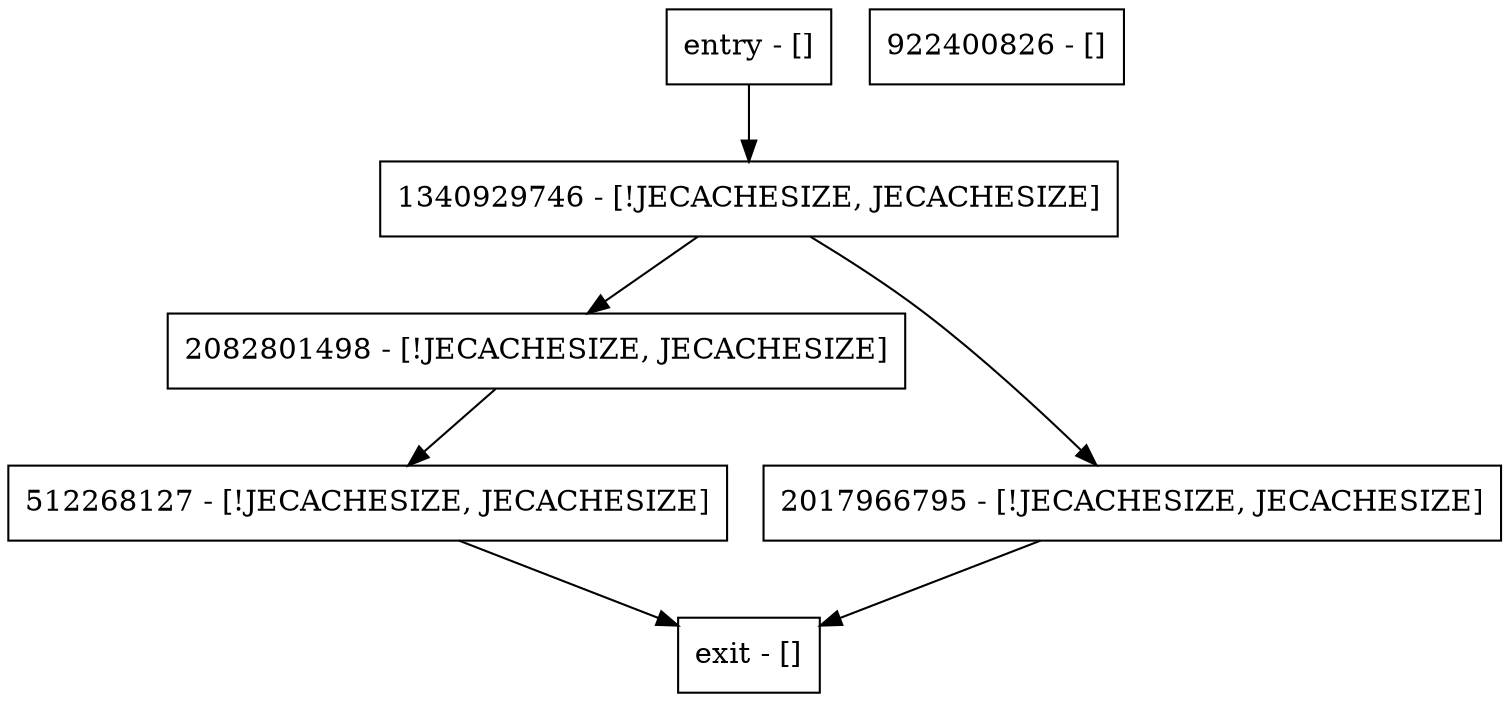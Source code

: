 digraph moveBack {
node [shape=record];
entry [label="entry - []"];
exit [label="exit - []"];
2082801498 [label="2082801498 - [!JECACHESIZE, JECACHESIZE]"];
922400826 [label="922400826 - []"];
512268127 [label="512268127 - [!JECACHESIZE, JECACHESIZE]"];
2017966795 [label="2017966795 - [!JECACHESIZE, JECACHESIZE]"];
1340929746 [label="1340929746 - [!JECACHESIZE, JECACHESIZE]"];
entry;
exit;
entry -> 1340929746;
2082801498 -> 512268127;
512268127 -> exit;
2017966795 -> exit;
1340929746 -> 2082801498;
1340929746 -> 2017966795;
}
